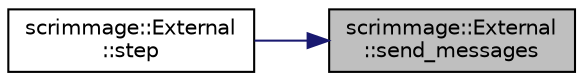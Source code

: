 digraph "scrimmage::External::send_messages"
{
 // LATEX_PDF_SIZE
  edge [fontname="Helvetica",fontsize="10",labelfontname="Helvetica",labelfontsize="10"];
  node [fontname="Helvetica",fontsize="10",shape=record];
  rankdir="RL";
  Node1 [label="scrimmage::External\l::send_messages",height=0.2,width=0.4,color="black", fillcolor="grey75", style="filled", fontcolor="black",tooltip=" "];
  Node1 -> Node2 [dir="back",color="midnightblue",fontsize="10",style="solid",fontname="Helvetica"];
  Node2 [label="scrimmage::External\l::step",height=0.2,width=0.4,color="black", fillcolor="white", style="filled",URL="$classscrimmage_1_1External.html#a8959fc9d4cba22e720fc0bedea38e765",tooltip=" "];
}
